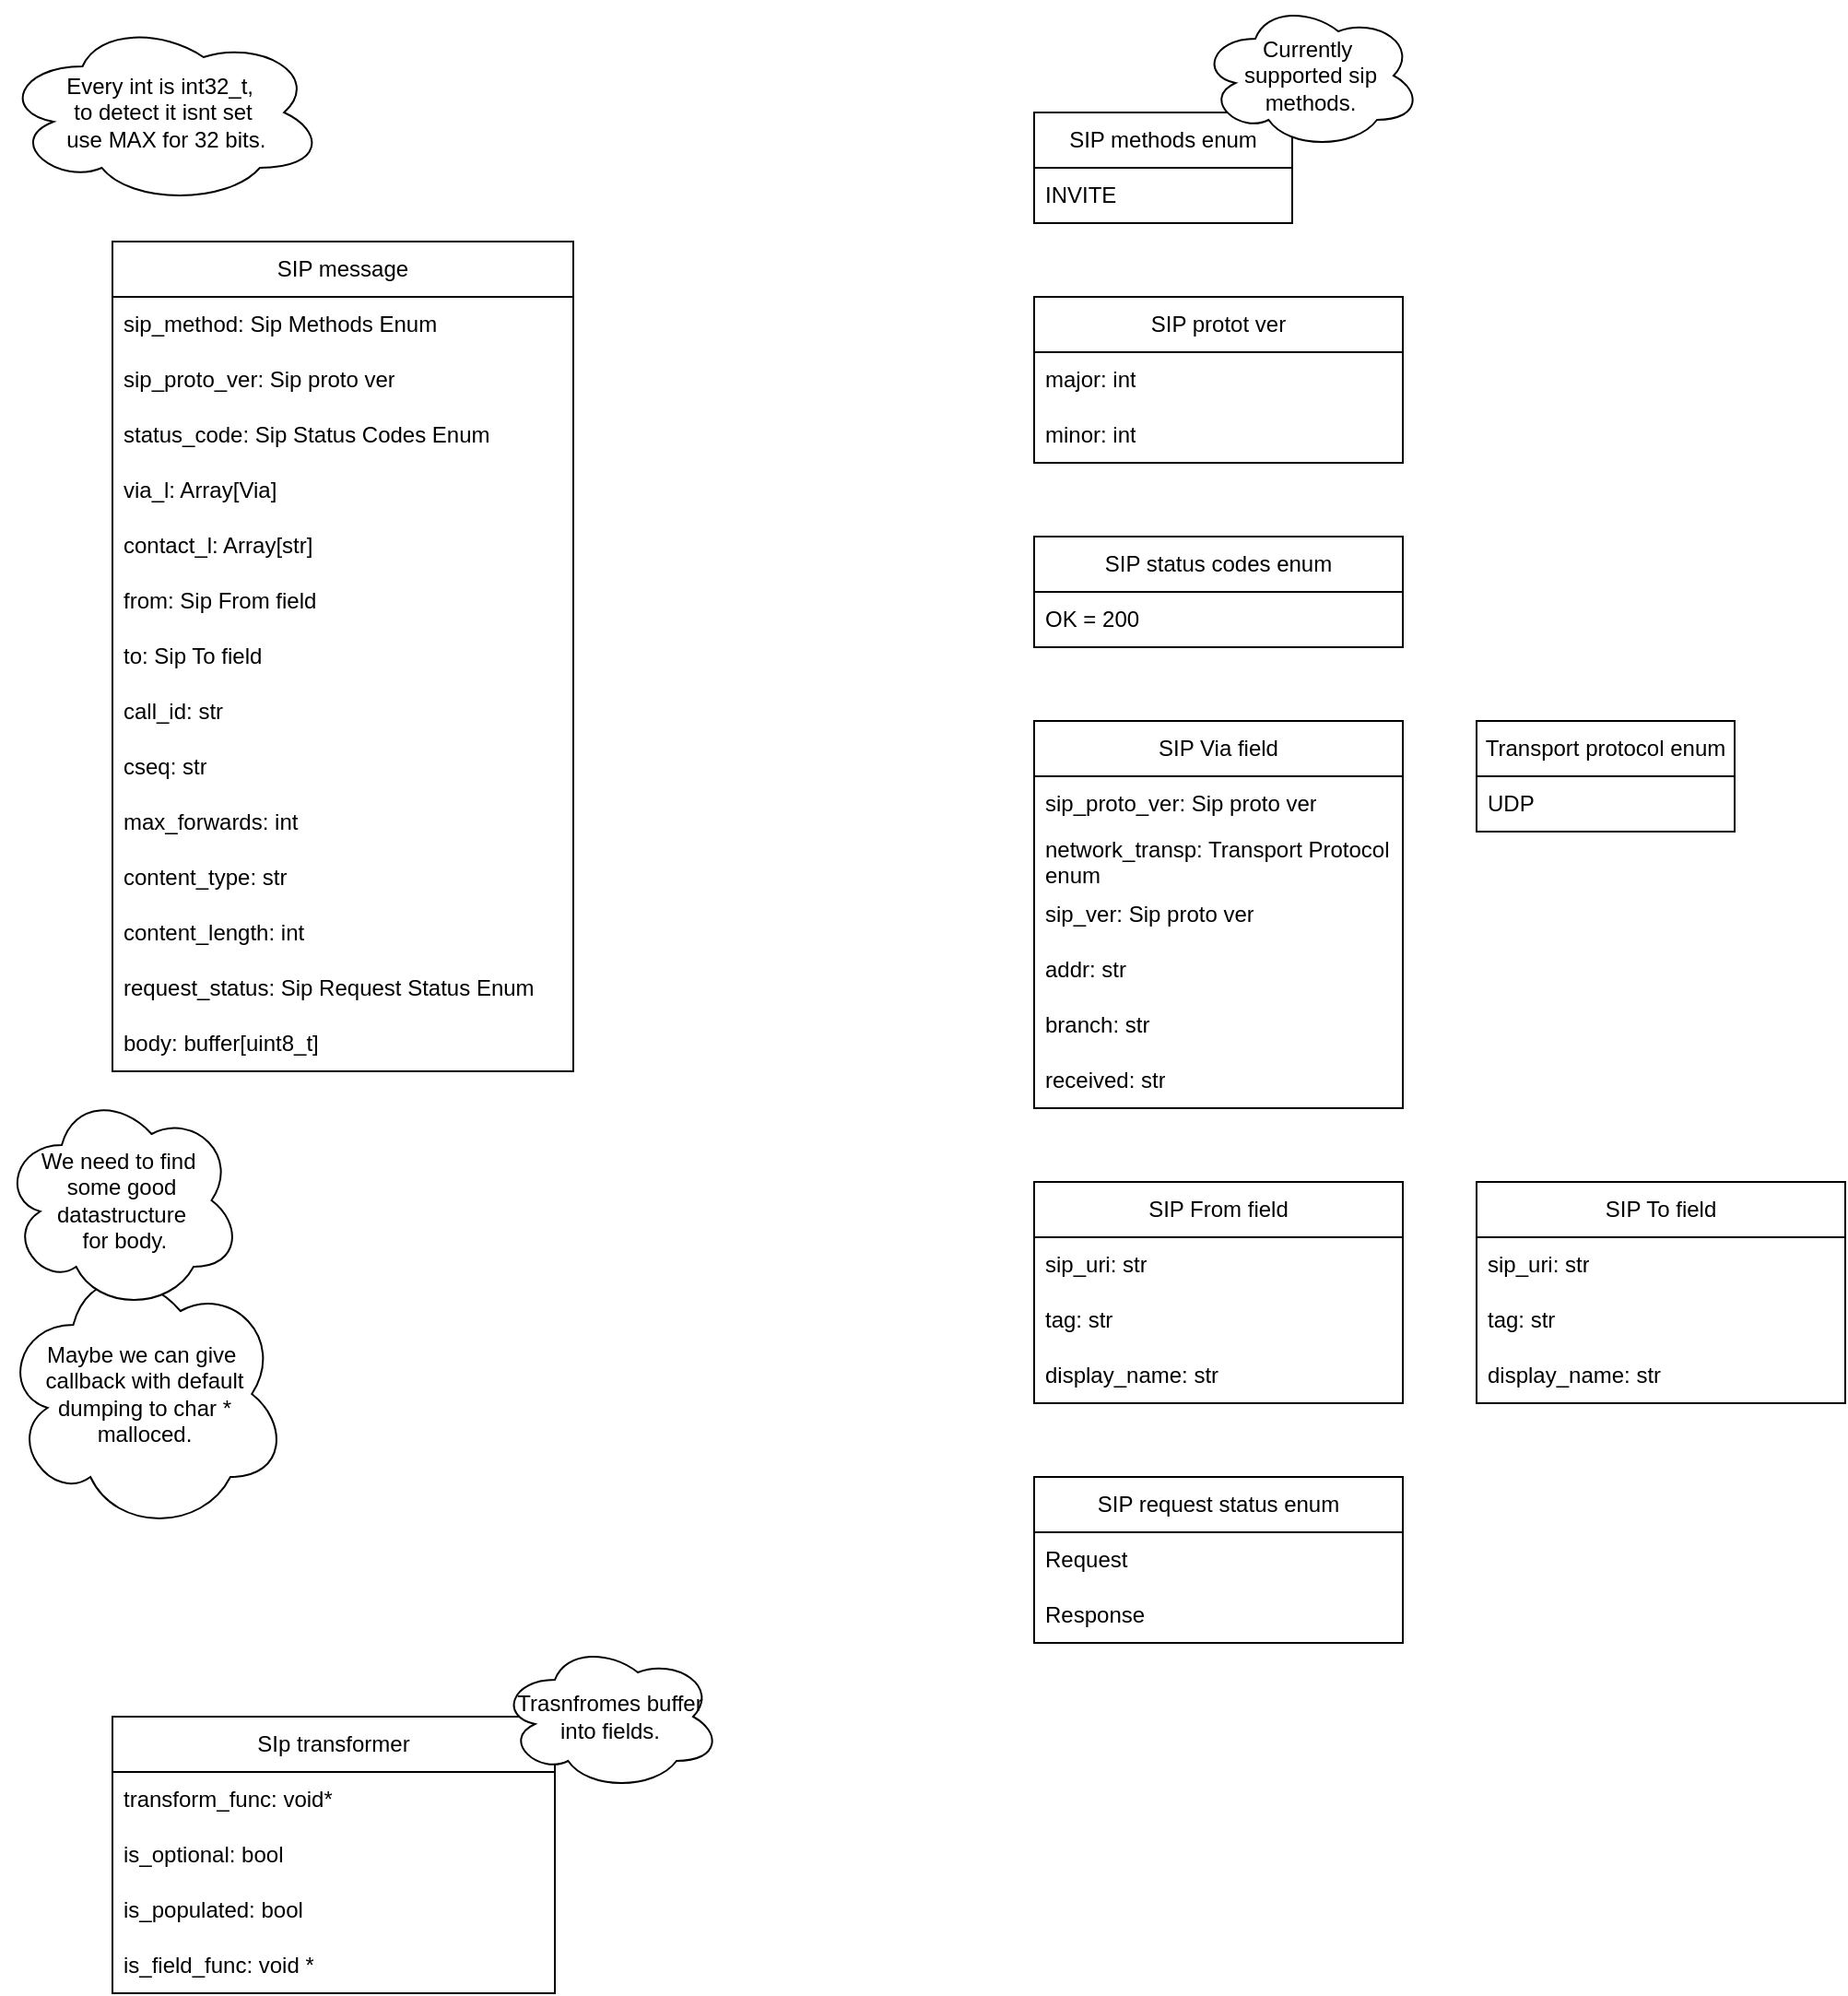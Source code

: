 <mxfile version="26.2.14" pages="2">
  <diagram name="Data structures" id="b5b7bab2-c9e2-2cf4-8b2a-24fd1a2a6d21">
    <mxGraphModel dx="1468" dy="1918" grid="1" gridSize="10" guides="1" tooltips="1" connect="1" arrows="1" fold="1" page="1" pageScale="1" pageWidth="827" pageHeight="1169" background="none" math="0" shadow="0">
      <root>
        <mxCell id="0" />
        <mxCell id="1" parent="0" />
        <mxCell id="CNXRUdERD-0pNboPw1TT-1" value="Maybe we can give&amp;nbsp;&lt;div&gt;callback with default dumping to char *&lt;br&gt;malloced.&lt;/div&gt;" style="ellipse;shape=cloud;whiteSpace=wrap;html=1;" vertex="1" parent="1">
          <mxGeometry y="680" width="155" height="150" as="geometry" />
        </mxCell>
        <mxCell id="RnK6pyZegN8fg92QhDYh-7" value="SIP message" style="swimlane;fontStyle=0;childLayout=stackLayout;horizontal=1;startSize=30;horizontalStack=0;resizeParent=1;resizeParentMax=0;resizeLast=0;collapsible=1;marginBottom=0;whiteSpace=wrap;html=1;" vertex="1" parent="1">
          <mxGeometry x="60" y="130" width="250" height="450" as="geometry" />
        </mxCell>
        <mxCell id="RnK6pyZegN8fg92QhDYh-10" value="sip_method: Sip Methods Enum" style="text;strokeColor=none;fillColor=none;align=left;verticalAlign=middle;spacingLeft=4;spacingRight=4;overflow=hidden;points=[[0,0.5],[1,0.5]];portConstraint=eastwest;rotatable=0;whiteSpace=wrap;html=1;" vertex="1" parent="RnK6pyZegN8fg92QhDYh-7">
          <mxGeometry y="30" width="250" height="30" as="geometry" />
        </mxCell>
        <mxCell id="RnK6pyZegN8fg92QhDYh-11" value="sip_proto_ver: Sip proto ver" style="text;strokeColor=none;fillColor=none;align=left;verticalAlign=middle;spacingLeft=4;spacingRight=4;overflow=hidden;points=[[0,0.5],[1,0.5]];portConstraint=eastwest;rotatable=0;whiteSpace=wrap;html=1;" vertex="1" parent="RnK6pyZegN8fg92QhDYh-7">
          <mxGeometry y="60" width="250" height="30" as="geometry" />
        </mxCell>
        <mxCell id="RnK6pyZegN8fg92QhDYh-16" value="status_code: Sip Status Codes Enum" style="text;strokeColor=none;fillColor=none;align=left;verticalAlign=middle;spacingLeft=4;spacingRight=4;overflow=hidden;points=[[0,0.5],[1,0.5]];portConstraint=eastwest;rotatable=0;whiteSpace=wrap;html=1;" vertex="1" parent="RnK6pyZegN8fg92QhDYh-7">
          <mxGeometry y="90" width="250" height="30" as="geometry" />
        </mxCell>
        <mxCell id="RnK6pyZegN8fg92QhDYh-21" value="via_l: Array[Via]" style="text;strokeColor=none;fillColor=none;align=left;verticalAlign=middle;spacingLeft=4;spacingRight=4;overflow=hidden;points=[[0,0.5],[1,0.5]];portConstraint=eastwest;rotatable=0;whiteSpace=wrap;html=1;" vertex="1" parent="RnK6pyZegN8fg92QhDYh-7">
          <mxGeometry y="120" width="250" height="30" as="geometry" />
        </mxCell>
        <mxCell id="RnK6pyZegN8fg92QhDYh-20" value="contact_l: Array[str]" style="text;strokeColor=none;fillColor=none;align=left;verticalAlign=middle;spacingLeft=4;spacingRight=4;overflow=hidden;points=[[0,0.5],[1,0.5]];portConstraint=eastwest;rotatable=0;whiteSpace=wrap;html=1;" vertex="1" parent="RnK6pyZegN8fg92QhDYh-7">
          <mxGeometry y="150" width="250" height="30" as="geometry" />
        </mxCell>
        <mxCell id="RnK6pyZegN8fg92QhDYh-35" value="from: Sip From field" style="text;strokeColor=none;fillColor=none;align=left;verticalAlign=middle;spacingLeft=4;spacingRight=4;overflow=hidden;points=[[0,0.5],[1,0.5]];portConstraint=eastwest;rotatable=0;whiteSpace=wrap;html=1;" vertex="1" parent="RnK6pyZegN8fg92QhDYh-7">
          <mxGeometry y="180" width="250" height="30" as="geometry" />
        </mxCell>
        <mxCell id="RnK6pyZegN8fg92QhDYh-36" value="to: Sip To field" style="text;strokeColor=none;fillColor=none;align=left;verticalAlign=middle;spacingLeft=4;spacingRight=4;overflow=hidden;points=[[0,0.5],[1,0.5]];portConstraint=eastwest;rotatable=0;whiteSpace=wrap;html=1;" vertex="1" parent="RnK6pyZegN8fg92QhDYh-7">
          <mxGeometry y="210" width="250" height="30" as="geometry" />
        </mxCell>
        <mxCell id="RnK6pyZegN8fg92QhDYh-45" value="call_id: str" style="text;strokeColor=none;fillColor=none;align=left;verticalAlign=middle;spacingLeft=4;spacingRight=4;overflow=hidden;points=[[0,0.5],[1,0.5]];portConstraint=eastwest;rotatable=0;whiteSpace=wrap;html=1;" vertex="1" parent="RnK6pyZegN8fg92QhDYh-7">
          <mxGeometry y="240" width="250" height="30" as="geometry" />
        </mxCell>
        <mxCell id="RnK6pyZegN8fg92QhDYh-46" value="cseq: str" style="text;strokeColor=none;fillColor=none;align=left;verticalAlign=middle;spacingLeft=4;spacingRight=4;overflow=hidden;points=[[0,0.5],[1,0.5]];portConstraint=eastwest;rotatable=0;whiteSpace=wrap;html=1;" vertex="1" parent="RnK6pyZegN8fg92QhDYh-7">
          <mxGeometry y="270" width="250" height="30" as="geometry" />
        </mxCell>
        <mxCell id="RnK6pyZegN8fg92QhDYh-47" value="max_forwards: int" style="text;strokeColor=none;fillColor=none;align=left;verticalAlign=middle;spacingLeft=4;spacingRight=4;overflow=hidden;points=[[0,0.5],[1,0.5]];portConstraint=eastwest;rotatable=0;whiteSpace=wrap;html=1;" vertex="1" parent="RnK6pyZegN8fg92QhDYh-7">
          <mxGeometry y="300" width="250" height="30" as="geometry" />
        </mxCell>
        <mxCell id="RnK6pyZegN8fg92QhDYh-49" value="content_type: str" style="text;strokeColor=none;fillColor=none;align=left;verticalAlign=middle;spacingLeft=4;spacingRight=4;overflow=hidden;points=[[0,0.5],[1,0.5]];portConstraint=eastwest;rotatable=0;whiteSpace=wrap;html=1;" vertex="1" parent="RnK6pyZegN8fg92QhDYh-7">
          <mxGeometry y="330" width="250" height="30" as="geometry" />
        </mxCell>
        <mxCell id="RnK6pyZegN8fg92QhDYh-50" value="content_length: int" style="text;strokeColor=none;fillColor=none;align=left;verticalAlign=middle;spacingLeft=4;spacingRight=4;overflow=hidden;points=[[0,0.5],[1,0.5]];portConstraint=eastwest;rotatable=0;whiteSpace=wrap;html=1;" vertex="1" parent="RnK6pyZegN8fg92QhDYh-7">
          <mxGeometry y="360" width="250" height="30" as="geometry" />
        </mxCell>
        <mxCell id="RnK6pyZegN8fg92QhDYh-51" value="request_status: Sip Request Status Enum" style="text;strokeColor=none;fillColor=none;align=left;verticalAlign=middle;spacingLeft=4;spacingRight=4;overflow=hidden;points=[[0,0.5],[1,0.5]];portConstraint=eastwest;rotatable=0;whiteSpace=wrap;html=1;" vertex="1" parent="RnK6pyZegN8fg92QhDYh-7">
          <mxGeometry y="390" width="250" height="30" as="geometry" />
        </mxCell>
        <mxCell id="aZFxkvKDOjI-AptBJ5R4-1" value="body: buffer[uint8_t]" style="text;strokeColor=none;fillColor=none;align=left;verticalAlign=middle;spacingLeft=4;spacingRight=4;overflow=hidden;points=[[0,0.5],[1,0.5]];portConstraint=eastwest;rotatable=0;whiteSpace=wrap;html=1;" vertex="1" parent="RnK6pyZegN8fg92QhDYh-7">
          <mxGeometry y="420" width="250" height="30" as="geometry" />
        </mxCell>
        <mxCell id="RnK6pyZegN8fg92QhDYh-17" value="SIP protot ver" style="swimlane;fontStyle=0;childLayout=stackLayout;horizontal=1;startSize=30;horizontalStack=0;resizeParent=1;resizeParentMax=0;resizeLast=0;collapsible=1;marginBottom=0;whiteSpace=wrap;html=1;" vertex="1" parent="1">
          <mxGeometry x="560" y="160" width="200" height="90" as="geometry" />
        </mxCell>
        <mxCell id="RnK6pyZegN8fg92QhDYh-18" value="major: int" style="text;strokeColor=none;fillColor=none;align=left;verticalAlign=middle;spacingLeft=4;spacingRight=4;overflow=hidden;points=[[0,0.5],[1,0.5]];portConstraint=eastwest;rotatable=0;whiteSpace=wrap;html=1;" vertex="1" parent="RnK6pyZegN8fg92QhDYh-17">
          <mxGeometry y="30" width="200" height="30" as="geometry" />
        </mxCell>
        <mxCell id="RnK6pyZegN8fg92QhDYh-19" value="minor: int" style="text;strokeColor=none;fillColor=none;align=left;verticalAlign=middle;spacingLeft=4;spacingRight=4;overflow=hidden;points=[[0,0.5],[1,0.5]];portConstraint=eastwest;rotatable=0;whiteSpace=wrap;html=1;" vertex="1" parent="RnK6pyZegN8fg92QhDYh-17">
          <mxGeometry y="60" width="200" height="30" as="geometry" />
        </mxCell>
        <mxCell id="RnK6pyZegN8fg92QhDYh-22" value="SIP status codes enum" style="swimlane;fontStyle=0;childLayout=stackLayout;horizontal=1;startSize=30;horizontalStack=0;resizeParent=1;resizeParentMax=0;resizeLast=0;collapsible=1;marginBottom=0;whiteSpace=wrap;html=1;" vertex="1" parent="1">
          <mxGeometry x="560" y="290" width="200" height="60" as="geometry" />
        </mxCell>
        <mxCell id="RnK6pyZegN8fg92QhDYh-23" value="OK = 200" style="text;strokeColor=none;fillColor=none;align=left;verticalAlign=middle;spacingLeft=4;spacingRight=4;overflow=hidden;points=[[0,0.5],[1,0.5]];portConstraint=eastwest;rotatable=0;whiteSpace=wrap;html=1;" vertex="1" parent="RnK6pyZegN8fg92QhDYh-22">
          <mxGeometry y="30" width="200" height="30" as="geometry" />
        </mxCell>
        <mxCell id="RnK6pyZegN8fg92QhDYh-24" value="SIP Via field" style="swimlane;fontStyle=0;childLayout=stackLayout;horizontal=1;startSize=30;horizontalStack=0;resizeParent=1;resizeParentMax=0;resizeLast=0;collapsible=1;marginBottom=0;whiteSpace=wrap;html=1;" vertex="1" parent="1">
          <mxGeometry x="560" y="390" width="200" height="210" as="geometry" />
        </mxCell>
        <mxCell id="RnK6pyZegN8fg92QhDYh-25" value="sip_proto_ver: Sip proto ver&lt;span style=&quot;color: rgba(0, 0, 0, 0); font-family: monospace; font-size: 0px; text-wrap-mode: nowrap;&quot;&gt;%3CmxGraphModel%3E%3Croot%3E%3CmxCell%20id%3D%220%22%2F%3E%3CmxCell%20id%3D%221%22%20parent%3D%220%22%2F%3E%3CmxCell%20id%3D%222%22%20value%3D%22SIP%20status%20codes%20enum%22%20style%3D%22swimlane%3BfontStyle%3D0%3BchildLayout%3DstackLayout%3Bhorizontal%3D1%3BstartSize%3D30%3BhorizontalStack%3D0%3BresizeParent%3D1%3BresizeParentMax%3D0%3BresizeLast%3D0%3Bcollapsible%3D1%3BmarginBottom%3D0%3BwhiteSpace%3Dwrap%3Bhtml%3D1%3B%22%20vertex%3D%221%22%20parent%3D%221%22%3E%3CmxGeometry%20x%3D%22520%22%20y%3D%22350%22%20width%3D%22140%22%20height%3D%2260%22%20as%3D%22geometry%22%2F%3E%3C%2FmxCell%3E%3CmxCell%20id%3D%223%22%20value%3D%22OK%20%3D%20200%22%20style%3D%22text%3BstrokeColor%3Dnone%3BfillColor%3Dnone%3Balign%3Dleft%3BverticalAlign%3Dmiddle%3BspacingLeft%3D4%3BspacingRight%3D4%3Boverflow%3Dhidden%3Bpoints%3D%5B%5B0%2C0.5%5D%2C%5B1%2C0.5%5D%5D%3BportConstraint%3Deastwest%3Brotatable%3D0%3BwhiteSpace%3Dwrap%3Bhtml%3D1%3B%22%20vertex%3D%221%22%20parent%3D%222%22%3E%3CmxGeometry%20y%3D%2230%22%20width%3D%22140%22%20height%3D%2230%22%20as%3D%22geometry%22%2F%3E%3C%2FmxCell%3E%3C%2Froot%3E%3C%2FmxGraphModel%3E&lt;/span&gt;" style="text;strokeColor=none;fillColor=none;align=left;verticalAlign=middle;spacingLeft=4;spacingRight=4;overflow=hidden;points=[[0,0.5],[1,0.5]];portConstraint=eastwest;rotatable=0;whiteSpace=wrap;html=1;" vertex="1" parent="RnK6pyZegN8fg92QhDYh-24">
          <mxGeometry y="30" width="200" height="30" as="geometry" />
        </mxCell>
        <mxCell id="RnK6pyZegN8fg92QhDYh-26" value="network_transp: Transport Protocol enum" style="text;strokeColor=none;fillColor=none;align=left;verticalAlign=middle;spacingLeft=4;spacingRight=4;overflow=hidden;points=[[0,0.5],[1,0.5]];portConstraint=eastwest;rotatable=0;whiteSpace=wrap;html=1;" vertex="1" parent="RnK6pyZegN8fg92QhDYh-24">
          <mxGeometry y="60" width="200" height="30" as="geometry" />
        </mxCell>
        <mxCell id="RnK6pyZegN8fg92QhDYh-27" value="sip_ver: Sip proto ver&lt;span style=&quot;color: rgba(0, 0, 0, 0); font-family: monospace; font-size: 0px; text-wrap-mode: nowrap;&quot;&gt;%3CmxGraphModel%3E%3Croot%3E%3CmxCell%20id%3D%220%22%2F%3E%3CmxCell%20id%3D%221%22%20parent%3D%220%22%2F%3E%3CmxCell%20id%3D%222%22%20value%3D%22SIP%20status%20codes%20enum%22%20style%3D%22swimlane%3BfontStyle%3D0%3BchildLayout%3DstackLayout%3Bhorizontal%3D1%3BstartSize%3D30%3BhorizontalStack%3D0%3BresizeParent%3D1%3BresizeParentMax%3D0%3BresizeLast%3D0%3Bcollapsible%3D1%3BmarginBottom%3D0%3BwhiteSpace%3Dwrap%3Bhtml%3D1%3B%22%20vertex%3D%221%22%20parent%3D%221%22%3E%3CmxGeometry%20x%3D%22520%22%20y%3D%22350%22%20width%3D%22140%22%20height%3D%2260%22%20as%3D%22geometry%22%2F%3E%3C%2FmxCell%3E%3CmxCell%20id%3D%223%22%20value%3D%22OK%20%3D%20200%22%20style%3D%22text%3BstrokeColor%3Dnone%3BfillColor%3Dnone%3Balign%3Dleft%3BverticalAlign%3Dmiddle%3BspacingLeft%3D4%3BspacingRight%3D4%3Boverflow%3Dhidden%3Bpoints%3D%5B%5B0%2C0.5%5D%2C%5B1%2C0.5%5D%5D%3BportConstraint%3Deastwest%3Brotatable%3D0%3BwhiteSpace%3Dwrap%3Bhtml%3D1%3B%22%20vertex%3D%221%22%20parent%3D%222%22%3E%3CmxGeometry%20y%3D%2230%22%20width%3D%22140%22%20height%3D%2230%22%20as%3D%22geometry%22%2F%3E%3C%2FmxCell%3E%3C%2Froot%3E%3C%2FmxGraphModel%3E&lt;/span&gt;" style="text;strokeColor=none;fillColor=none;align=left;verticalAlign=middle;spacingLeft=4;spacingRight=4;overflow=hidden;points=[[0,0.5],[1,0.5]];portConstraint=eastwest;rotatable=0;whiteSpace=wrap;html=1;" vertex="1" parent="RnK6pyZegN8fg92QhDYh-24">
          <mxGeometry y="90" width="200" height="30" as="geometry" />
        </mxCell>
        <mxCell id="RnK6pyZegN8fg92QhDYh-30" value="addr: str&lt;span style=&quot;color: rgba(0, 0, 0, 0); font-family: monospace; font-size: 0px; text-wrap-mode: nowrap;&quot;&gt;%3CmxGraphModel%3E%3Croot%3E%3CmxCell%20id%3D%220%22%2F%3E%3CmxCell%20id%3D%221%22%20parent%3D%220%22%2F%3E%3CmxCell%20id%3D%222%22%20value%3D%22SIP%20status%20codes%20enum%22%20style%3D%22swimlane%3BfontStyle%3D0%3BchildLayout%3DstackLayout%3Bhorizontal%3D1%3BstartSize%3D30%3BhorizontalStack%3D0%3BresizeParent%3D1%3BresizeParentMax%3D0%3BresizeLast%3D0%3Bcollapsible%3D1%3BmarginBottom%3D0%3BwhiteSpace%3Dwrap%3Bhtml%3D1%3B%22%20vertex%3D%221%22%20parent%3D%221%22%3E%3CmxGeometry%20x%3D%22520%22%20y%3D%22350%22%20width%3D%22140%22%20height%3D%2260%22%20as%3D%22geometry%22%2F%3E%3C%2FmxCell%3E%3CmxCell%20id%3D%223%22%20value%3D%22OK%20%3D%20200%22%20style%3D%22text%3BstrokeColor%3Dnone%3BfillColor%3Dnone%3Balign%3Dleft%3BverticalAlign%3Dmiddle%3BspacingLeft%3D4%3BspacingRight%3D4%3Boverflow%3Dhidden%3Bpoints%3D%5B%5B0%2C0.5%5D%2C%5B1%2C0.5%5D%5D%3BportConstraint%3Deastwest%3Brotatable%3D0%3BwhiteSpace%3Dwrap%3Bhtml%3D1%3B%22%20vertex%3D%221%22%20parent%3D%222%22%3E%3CmxGeometry%20y%3D%2230%22%20width%3D%22140%22%20height%3D%2230%22%20as%3D%22geometry%22%2F%3E%3C%2FmxCell%3E%3C%2Froot%3E%3C%2FmxGraphModel%3E&lt;/span&gt;" style="text;strokeColor=none;fillColor=none;align=left;verticalAlign=middle;spacingLeft=4;spacingRight=4;overflow=hidden;points=[[0,0.5],[1,0.5]];portConstraint=eastwest;rotatable=0;whiteSpace=wrap;html=1;" vertex="1" parent="RnK6pyZegN8fg92QhDYh-24">
          <mxGeometry y="120" width="200" height="30" as="geometry" />
        </mxCell>
        <mxCell id="RnK6pyZegN8fg92QhDYh-31" value="branch: str&lt;span style=&quot;color: rgba(0, 0, 0, 0); font-family: monospace; font-size: 0px; text-wrap-mode: nowrap;&quot;&gt;%3CmxGraphModel%3E%3Croot%3E%3CmxCell%20id%3D%220%22%2F%3E%3CmxCell%20id%3D%221%22%20parent%3D%220%22%2F%3E%3CmxCell%20id%3D%222%22%20value%3D%22SIP%20status%20codes%20enum%22%20style%3D%22swimlane%3BfontStyle%3D0%3BchildLayout%3DstackLayout%3Bhorizontal%3D1%3BstartSize%3D30%3BhorizontalStack%3D0%3BresizeParent%3D1%3BresizeParentMax%3D0%3BresizeLast%3D0%3Bcollapsible%3D1%3BmarginBottom%3D0%3BwhiteSpace%3Dwrap%3Bhtml%3D1%3B%22%20vertex%3D%221%22%20parent%3D%221%22%3E%3CmxGeometry%20x%3D%22520%22%20y%3D%22350%22%20width%3D%22140%22%20height%3D%2260%22%20as%3D%22geometry%22%2F%3E%3C%2FmxCell%3E%3CmxCell%20id%3D%223%22%20value%3D%22OK%20%3D%20200%22%20style%3D%22text%3BstrokeColor%3Dnone%3BfillColor%3Dnone%3Balign%3Dleft%3BverticalAlign%3Dmiddle%3BspacingLeft%3D4%3BspacingRight%3D4%3Boverflow%3Dhidden%3Bpoints%3D%5B%5B0%2C0.5%5D%2C%5B1%2C0.5%5D%5D%3BportConstraint%3Deastwest%3Brotatable%3D0%3BwhiteSpace%3Dwrap%3Bhtml%3D1%3B%22%20vertex%3D%221%22%20parent%3D%222%22%3E%3CmxGeometry%20y%3D%2230%22%20width%3D%22140%22%20height%3D%2230%22%20as%3D%22geometry%22%2F%3E%3C%2FmxCell%3E%3C%2Froot%3E%3C%2FmxGraphModel%3E&lt;/span&gt;" style="text;strokeColor=none;fillColor=none;align=left;verticalAlign=middle;spacingLeft=4;spacingRight=4;overflow=hidden;points=[[0,0.5],[1,0.5]];portConstraint=eastwest;rotatable=0;whiteSpace=wrap;html=1;" vertex="1" parent="RnK6pyZegN8fg92QhDYh-24">
          <mxGeometry y="150" width="200" height="30" as="geometry" />
        </mxCell>
        <mxCell id="RnK6pyZegN8fg92QhDYh-33" value="received: str&lt;span style=&quot;color: rgba(0, 0, 0, 0); font-family: monospace; font-size: 0px; text-wrap-mode: nowrap;&quot;&gt;%3CmxGraphModel%3E%3Croot%3E%3CmxCell%20id%3D%220%22%2F%3E%3CmxCell%20id%3D%221%22%20parent%3D%220%22%2F%3E%3CmxCell%20id%3D%222%22%20value%3D%22SIP%20status%20codes%20enum%22%20style%3D%22swimlane%3BfontStyle%3D0%3BchildLayout%3DstackLayout%3Bhorizontal%3D1%3BstartSize%3D30%3BhorizontalStack%3D0%3BresizeParent%3D1%3BresizeParentMax%3D0%3BresizeLast%3D0%3Bcollapsible%3D1%3BmarginBottom%3D0%3BwhiteSpace%3Dwrap%3Bhtml%3D1%3B%22%20vertex%3D%221%22%20parent%3D%221%22%3E%3CmxGeometry%20x%3D%22520%22%20y%3D%22350%22%20width%3D%22140%22%20height%3D%2260%22%20as%3D%22geometry%22%2F%3E%3C%2FmxCell%3E%3CmxCell%20id%3D%223%22%20value%3D%22OK%20%3D%20200%22%20style%3D%22text%3BstrokeColor%3Dnone%3BfillColor%3Dnone%3Balign%3Dleft%3BverticalAlign%3Dmiddle%3BspacingLeft%3D4%3BspacingRight%3D4%3Boverflow%3Dhidden%3Bpoints%3D%5B%5B0%2C0.5%5D%2C%5B1%2C0.5%5D%5D%3BportConstraint%3Deastwest%3Brotatable%3D0%3BwhiteSpace%3Dwrap%3Bhtml%3D1%3B%22%20vertex%3D%221%22%20parent%3D%222%22%3E%3CmxGeometry%20y%3D%2230%22%20width%3D%22140%22%20height%3D%2230%22%20as%3D%22geometry%22%2F%3E%3C%2FmxCell%3E%3C%2Froot%3E%3C%2FmxGraphModel%3E&lt;/span&gt;" style="text;strokeColor=none;fillColor=none;align=left;verticalAlign=middle;spacingLeft=4;spacingRight=4;overflow=hidden;points=[[0,0.5],[1,0.5]];portConstraint=eastwest;rotatable=0;whiteSpace=wrap;html=1;" vertex="1" parent="RnK6pyZegN8fg92QhDYh-24">
          <mxGeometry y="180" width="200" height="30" as="geometry" />
        </mxCell>
        <mxCell id="RnK6pyZegN8fg92QhDYh-28" value="Transport protocol enum" style="swimlane;fontStyle=0;childLayout=stackLayout;horizontal=1;startSize=30;horizontalStack=0;resizeParent=1;resizeParentMax=0;resizeLast=0;collapsible=1;marginBottom=0;whiteSpace=wrap;html=1;" vertex="1" parent="1">
          <mxGeometry x="800" y="390" width="140" height="60" as="geometry" />
        </mxCell>
        <mxCell id="RnK6pyZegN8fg92QhDYh-29" value="UDP" style="text;strokeColor=none;fillColor=none;align=left;verticalAlign=middle;spacingLeft=4;spacingRight=4;overflow=hidden;points=[[0,0.5],[1,0.5]];portConstraint=eastwest;rotatable=0;whiteSpace=wrap;html=1;" vertex="1" parent="RnK6pyZegN8fg92QhDYh-28">
          <mxGeometry y="30" width="140" height="30" as="geometry" />
        </mxCell>
        <mxCell id="RnK6pyZegN8fg92QhDYh-32" value="" style="group" vertex="1" connectable="0" parent="1">
          <mxGeometry x="560" width="210" height="120" as="geometry" />
        </mxCell>
        <mxCell id="RnK6pyZegN8fg92QhDYh-12" value="SIP methods enum" style="swimlane;fontStyle=0;childLayout=stackLayout;horizontal=1;startSize=30;horizontalStack=0;resizeParent=1;resizeParentMax=0;resizeLast=0;collapsible=1;marginBottom=0;whiteSpace=wrap;html=1;" vertex="1" parent="RnK6pyZegN8fg92QhDYh-32">
          <mxGeometry y="60" width="140" height="60" as="geometry" />
        </mxCell>
        <mxCell id="RnK6pyZegN8fg92QhDYh-13" value="INVITE" style="text;strokeColor=none;fillColor=none;align=left;verticalAlign=middle;spacingLeft=4;spacingRight=4;overflow=hidden;points=[[0,0.5],[1,0.5]];portConstraint=eastwest;rotatable=0;whiteSpace=wrap;html=1;" vertex="1" parent="RnK6pyZegN8fg92QhDYh-12">
          <mxGeometry y="30" width="140" height="30" as="geometry" />
        </mxCell>
        <mxCell id="RnK6pyZegN8fg92QhDYh-15" value="Currently&amp;nbsp;&lt;div&gt;supported sip methods.&lt;/div&gt;" style="ellipse;shape=cloud;whiteSpace=wrap;html=1;" vertex="1" parent="RnK6pyZegN8fg92QhDYh-32">
          <mxGeometry x="90" width="120" height="80" as="geometry" />
        </mxCell>
        <mxCell id="RnK6pyZegN8fg92QhDYh-37" value="SIP From field" style="swimlane;fontStyle=0;childLayout=stackLayout;horizontal=1;startSize=30;horizontalStack=0;resizeParent=1;resizeParentMax=0;resizeLast=0;collapsible=1;marginBottom=0;whiteSpace=wrap;html=1;" vertex="1" parent="1">
          <mxGeometry x="560" y="640" width="200" height="120" as="geometry" />
        </mxCell>
        <mxCell id="RnK6pyZegN8fg92QhDYh-38" value="sip_uri: str" style="text;strokeColor=none;fillColor=none;align=left;verticalAlign=middle;spacingLeft=4;spacingRight=4;overflow=hidden;points=[[0,0.5],[1,0.5]];portConstraint=eastwest;rotatable=0;whiteSpace=wrap;html=1;" vertex="1" parent="RnK6pyZegN8fg92QhDYh-37">
          <mxGeometry y="30" width="200" height="30" as="geometry" />
        </mxCell>
        <mxCell id="RnK6pyZegN8fg92QhDYh-39" value="tag: str" style="text;strokeColor=none;fillColor=none;align=left;verticalAlign=middle;spacingLeft=4;spacingRight=4;overflow=hidden;points=[[0,0.5],[1,0.5]];portConstraint=eastwest;rotatable=0;whiteSpace=wrap;html=1;" vertex="1" parent="RnK6pyZegN8fg92QhDYh-37">
          <mxGeometry y="60" width="200" height="30" as="geometry" />
        </mxCell>
        <mxCell id="RnK6pyZegN8fg92QhDYh-40" value="display_name: str" style="text;strokeColor=none;fillColor=none;align=left;verticalAlign=middle;spacingLeft=4;spacingRight=4;overflow=hidden;points=[[0,0.5],[1,0.5]];portConstraint=eastwest;rotatable=0;whiteSpace=wrap;html=1;" vertex="1" parent="RnK6pyZegN8fg92QhDYh-37">
          <mxGeometry y="90" width="200" height="30" as="geometry" />
        </mxCell>
        <mxCell id="RnK6pyZegN8fg92QhDYh-41" value="SIP To field" style="swimlane;fontStyle=0;childLayout=stackLayout;horizontal=1;startSize=30;horizontalStack=0;resizeParent=1;resizeParentMax=0;resizeLast=0;collapsible=1;marginBottom=0;whiteSpace=wrap;html=1;" vertex="1" parent="1">
          <mxGeometry x="800" y="640" width="200" height="120" as="geometry" />
        </mxCell>
        <mxCell id="RnK6pyZegN8fg92QhDYh-42" value="sip_uri: str" style="text;strokeColor=none;fillColor=none;align=left;verticalAlign=middle;spacingLeft=4;spacingRight=4;overflow=hidden;points=[[0,0.5],[1,0.5]];portConstraint=eastwest;rotatable=0;whiteSpace=wrap;html=1;" vertex="1" parent="RnK6pyZegN8fg92QhDYh-41">
          <mxGeometry y="30" width="200" height="30" as="geometry" />
        </mxCell>
        <mxCell id="RnK6pyZegN8fg92QhDYh-43" value="tag: str" style="text;strokeColor=none;fillColor=none;align=left;verticalAlign=middle;spacingLeft=4;spacingRight=4;overflow=hidden;points=[[0,0.5],[1,0.5]];portConstraint=eastwest;rotatable=0;whiteSpace=wrap;html=1;" vertex="1" parent="RnK6pyZegN8fg92QhDYh-41">
          <mxGeometry y="60" width="200" height="30" as="geometry" />
        </mxCell>
        <mxCell id="RnK6pyZegN8fg92QhDYh-44" value="display_name: str" style="text;strokeColor=none;fillColor=none;align=left;verticalAlign=middle;spacingLeft=4;spacingRight=4;overflow=hidden;points=[[0,0.5],[1,0.5]];portConstraint=eastwest;rotatable=0;whiteSpace=wrap;html=1;" vertex="1" parent="RnK6pyZegN8fg92QhDYh-41">
          <mxGeometry y="90" width="200" height="30" as="geometry" />
        </mxCell>
        <mxCell id="RnK6pyZegN8fg92QhDYh-48" value="Every int is int32_t,&amp;nbsp;&lt;br&gt;to detect it isnt set&lt;div&gt;&amp;nbsp;use MAX for 32 bits.&lt;/div&gt;" style="ellipse;shape=cloud;whiteSpace=wrap;html=1;" vertex="1" parent="1">
          <mxGeometry y="10" width="175" height="100" as="geometry" />
        </mxCell>
        <mxCell id="RnK6pyZegN8fg92QhDYh-52" value="SIP request status enum" style="swimlane;fontStyle=0;childLayout=stackLayout;horizontal=1;startSize=30;horizontalStack=0;resizeParent=1;resizeParentMax=0;resizeLast=0;collapsible=1;marginBottom=0;whiteSpace=wrap;html=1;" vertex="1" parent="1">
          <mxGeometry x="560" y="800" width="200" height="90" as="geometry" />
        </mxCell>
        <mxCell id="RnK6pyZegN8fg92QhDYh-53" value="Request" style="text;strokeColor=none;fillColor=none;align=left;verticalAlign=middle;spacingLeft=4;spacingRight=4;overflow=hidden;points=[[0,0.5],[1,0.5]];portConstraint=eastwest;rotatable=0;whiteSpace=wrap;html=1;" vertex="1" parent="RnK6pyZegN8fg92QhDYh-52">
          <mxGeometry y="30" width="200" height="30" as="geometry" />
        </mxCell>
        <mxCell id="RnK6pyZegN8fg92QhDYh-54" value="Response" style="text;strokeColor=none;fillColor=none;align=left;verticalAlign=middle;spacingLeft=4;spacingRight=4;overflow=hidden;points=[[0,0.5],[1,0.5]];portConstraint=eastwest;rotatable=0;whiteSpace=wrap;html=1;" vertex="1" parent="RnK6pyZegN8fg92QhDYh-52">
          <mxGeometry y="60" width="200" height="30" as="geometry" />
        </mxCell>
        <mxCell id="aZFxkvKDOjI-AptBJ5R4-2" value="We need to find&amp;nbsp;&lt;div&gt;some good datastructure&lt;/div&gt;&lt;div&gt;&amp;nbsp;for body.&lt;/div&gt;" style="ellipse;shape=cloud;whiteSpace=wrap;html=1;" vertex="1" parent="1">
          <mxGeometry y="590" width="130" height="120" as="geometry" />
        </mxCell>
        <mxCell id="tpwjSVqTApKjFhPnVpFT-1" value="SIp transformer" style="swimlane;fontStyle=0;childLayout=stackLayout;horizontal=1;startSize=30;horizontalStack=0;resizeParent=1;resizeParentMax=0;resizeLast=0;collapsible=1;marginBottom=0;whiteSpace=wrap;html=1;" vertex="1" parent="1">
          <mxGeometry x="60" y="930" width="240" height="150" as="geometry" />
        </mxCell>
        <mxCell id="tpwjSVqTApKjFhPnVpFT-2" value="transform_func: void*" style="text;strokeColor=none;fillColor=none;align=left;verticalAlign=middle;spacingLeft=4;spacingRight=4;overflow=hidden;points=[[0,0.5],[1,0.5]];portConstraint=eastwest;rotatable=0;whiteSpace=wrap;html=1;" vertex="1" parent="tpwjSVqTApKjFhPnVpFT-1">
          <mxGeometry y="30" width="240" height="30" as="geometry" />
        </mxCell>
        <mxCell id="tpwjSVqTApKjFhPnVpFT-3" value="is_optional: bool" style="text;strokeColor=none;fillColor=none;align=left;verticalAlign=middle;spacingLeft=4;spacingRight=4;overflow=hidden;points=[[0,0.5],[1,0.5]];portConstraint=eastwest;rotatable=0;whiteSpace=wrap;html=1;" vertex="1" parent="tpwjSVqTApKjFhPnVpFT-1">
          <mxGeometry y="60" width="240" height="30" as="geometry" />
        </mxCell>
        <mxCell id="tpwjSVqTApKjFhPnVpFT-4" value="is_populated: bool" style="text;strokeColor=none;fillColor=none;align=left;verticalAlign=middle;spacingLeft=4;spacingRight=4;overflow=hidden;points=[[0,0.5],[1,0.5]];portConstraint=eastwest;rotatable=0;whiteSpace=wrap;html=1;" vertex="1" parent="tpwjSVqTApKjFhPnVpFT-1">
          <mxGeometry y="90" width="240" height="30" as="geometry" />
        </mxCell>
        <mxCell id="tpwjSVqTApKjFhPnVpFT-6" value="is_field_func: void *" style="text;strokeColor=none;fillColor=none;align=left;verticalAlign=middle;spacingLeft=4;spacingRight=4;overflow=hidden;points=[[0,0.5],[1,0.5]];portConstraint=eastwest;rotatable=0;whiteSpace=wrap;html=1;" vertex="1" parent="tpwjSVqTApKjFhPnVpFT-1">
          <mxGeometry y="120" width="240" height="30" as="geometry" />
        </mxCell>
        <mxCell id="tpwjSVqTApKjFhPnVpFT-5" value="Trasnfromes buffer into fields." style="ellipse;shape=cloud;whiteSpace=wrap;html=1;" vertex="1" parent="1">
          <mxGeometry x="270" y="890" width="120" height="80" as="geometry" />
        </mxCell>
      </root>
    </mxGraphModel>
  </diagram>
  <diagram id="EyKCJ9p8DS76YDcsihgK" name="Flow">
    <mxGraphModel dx="1040" dy="2458" grid="1" gridSize="10" guides="1" tooltips="1" connect="1" arrows="1" fold="1" page="1" pageScale="1" pageWidth="850" pageHeight="1100" math="0" shadow="0">
      <root>
        <mxCell id="0" />
        <mxCell id="1" parent="0" />
        <mxCell id="xE04CjFLNTHIilYyt4f3-40" value="" style="edgeStyle=orthogonalEdgeStyle;rounded=0;orthogonalLoop=1;jettySize=auto;html=1;" edge="1" parent="1" source="lz61_wJka61w9LwT3XpF-3" target="xE04CjFLNTHIilYyt4f3-38">
          <mxGeometry relative="1" as="geometry" />
        </mxCell>
        <mxCell id="lz61_wJka61w9LwT3XpF-3" value="User wants to&amp;nbsp;&lt;div&gt;parse a msg.&lt;/div&gt;" style="ellipse;whiteSpace=wrap;html=1;" vertex="1" parent="1">
          <mxGeometry x="90" y="-50" width="120" height="80" as="geometry" />
        </mxCell>
        <mxCell id="lz61_wJka61w9LwT3XpF-7" value="" style="edgeStyle=orthogonalEdgeStyle;rounded=0;orthogonalLoop=1;jettySize=auto;html=1;" edge="1" parent="1" source="lz61_wJka61w9LwT3XpF-4" target="lz61_wJka61w9LwT3XpF-6">
          <mxGeometry relative="1" as="geometry" />
        </mxCell>
        <mxCell id="lz61_wJka61w9LwT3XpF-4" value="User passes to library&lt;div&gt;uint8_t buffer representing raw SIP message.&lt;/div&gt;" style="rounded=1;whiteSpace=wrap;html=1;" vertex="1" parent="1">
          <mxGeometry x="85" y="190" width="130" height="80" as="geometry" />
        </mxCell>
        <mxCell id="lz61_wJka61w9LwT3XpF-9" value="" style="edgeStyle=orthogonalEdgeStyle;rounded=0;orthogonalLoop=1;jettySize=auto;html=1;" edge="1" parent="1" source="lz61_wJka61w9LwT3XpF-6" target="lz61_wJka61w9LwT3XpF-8">
          <mxGeometry relative="1" as="geometry" />
        </mxCell>
        <mxCell id="lz61_wJka61w9LwT3XpF-6" value="Library fetches N chars from buffer&lt;div&gt;&amp;nbsp;until CLRF or EOF.&lt;/div&gt;" style="rounded=1;whiteSpace=wrap;html=1;" vertex="1" parent="1">
          <mxGeometry x="90" y="320" width="120" height="60" as="geometry" />
        </mxCell>
        <mxCell id="lz61_wJka61w9LwT3XpF-11" value="" style="edgeStyle=orthogonalEdgeStyle;rounded=0;orthogonalLoop=1;jettySize=auto;html=1;entryX=0;entryY=0.5;entryDx=0;entryDy=0;" edge="1" parent="1" source="lz61_wJka61w9LwT3XpF-8" target="lz61_wJka61w9LwT3XpF-15">
          <mxGeometry relative="1" as="geometry">
            <mxPoint x="240" y="490.0" as="targetPoint" />
          </mxGeometry>
        </mxCell>
        <mxCell id="Hl7RBw-k8bEhpB19v7HY-9" value="" style="edgeStyle=orthogonalEdgeStyle;rounded=0;orthogonalLoop=1;jettySize=auto;html=1;" edge="1" parent="1" source="lz61_wJka61w9LwT3XpF-8">
          <mxGeometry relative="1" as="geometry">
            <mxPoint x="150" y="730" as="targetPoint" />
          </mxGeometry>
        </mxCell>
        <mxCell id="lz61_wJka61w9LwT3XpF-8" value="Is line fetch succesfull?" style="rhombus;whiteSpace=wrap;html=1;" vertex="1" parent="1">
          <mxGeometry x="110" y="450" width="80" height="80" as="geometry" />
        </mxCell>
        <mxCell id="lz61_wJka61w9LwT3XpF-13" value="Yes" style="text;html=1;align=center;verticalAlign=middle;whiteSpace=wrap;rounded=0;" vertex="1" parent="1">
          <mxGeometry x="170" y="460" width="60" height="30" as="geometry" />
        </mxCell>
        <mxCell id="lz61_wJka61w9LwT3XpF-14" value="No" style="text;html=1;align=center;verticalAlign=middle;whiteSpace=wrap;rounded=0;" vertex="1" parent="1">
          <mxGeometry x="150" y="510" width="60" height="30" as="geometry" />
        </mxCell>
        <mxCell id="lz61_wJka61w9LwT3XpF-19" value="" style="edgeStyle=orthogonalEdgeStyle;rounded=0;orthogonalLoop=1;jettySize=auto;html=1;" edge="1" parent="1" source="lz61_wJka61w9LwT3XpF-15" target="lz61_wJka61w9LwT3XpF-16">
          <mxGeometry relative="1" as="geometry" />
        </mxCell>
        <mxCell id="Hl7RBw-k8bEhpB19v7HY-4" value="" style="edgeStyle=orthogonalEdgeStyle;rounded=0;orthogonalLoop=1;jettySize=auto;html=1;" edge="1" parent="1" source="lz61_wJka61w9LwT3XpF-15" target="lz61_wJka61w9LwT3XpF-21">
          <mxGeometry relative="1" as="geometry" />
        </mxCell>
        <mxCell id="lz61_wJka61w9LwT3XpF-15" value="Is line part&lt;div&gt;&amp;nbsp;of double&lt;div&gt;CLRF?&lt;/div&gt;&lt;/div&gt;" style="rhombus;whiteSpace=wrap;html=1;" vertex="1" parent="1">
          <mxGeometry x="290" y="450" width="80" height="80" as="geometry" />
        </mxCell>
        <mxCell id="85wTYctHyTjkJ_hxFPM2-3" value="" style="edgeStyle=orthogonalEdgeStyle;rounded=0;orthogonalLoop=1;jettySize=auto;html=1;" edge="1" parent="1" source="lz61_wJka61w9LwT3XpF-16">
          <mxGeometry relative="1" as="geometry">
            <mxPoint x="150" y="730" as="targetPoint" />
          </mxGeometry>
        </mxCell>
        <mxCell id="lz61_wJka61w9LwT3XpF-16" value="Process rest of buffer as SIP body&lt;span style=&quot;background-color: transparent; color: light-dark(rgb(0, 0, 0), rgb(255, 255, 255));&quot;&gt;.&lt;/span&gt;" style="rounded=1;whiteSpace=wrap;html=1;" vertex="1" parent="1">
          <mxGeometry x="270" y="590" width="120" height="60" as="geometry" />
        </mxCell>
        <mxCell id="lz61_wJka61w9LwT3XpF-20" value="Yes" style="text;html=1;align=center;verticalAlign=middle;whiteSpace=wrap;rounded=0;" vertex="1" parent="1">
          <mxGeometry x="330" y="520" width="60" height="30" as="geometry" />
        </mxCell>
        <mxCell id="xE04CjFLNTHIilYyt4f3-53" value="" style="edgeStyle=orthogonalEdgeStyle;rounded=0;orthogonalLoop=1;jettySize=auto;html=1;" edge="1" parent="1" source="lz61_wJka61w9LwT3XpF-21" target="xE04CjFLNTHIilYyt4f3-52">
          <mxGeometry relative="1" as="geometry" />
        </mxCell>
        <mxCell id="lz61_wJka61w9LwT3XpF-21" value="Process line into sip&lt;div&gt;datastructure.&lt;/div&gt;" style="rounded=1;whiteSpace=wrap;html=1;" vertex="1" parent="1">
          <mxGeometry x="450" y="460" width="120" height="60" as="geometry" />
        </mxCell>
        <mxCell id="Hl7RBw-k8bEhpB19v7HY-5" value="No" style="text;html=1;align=center;verticalAlign=middle;whiteSpace=wrap;rounded=0;" vertex="1" parent="1">
          <mxGeometry x="360" y="460" width="60" height="30" as="geometry" />
        </mxCell>
        <mxCell id="7MzPpQ5jh-JIq6UXaCQo-2" value="" style="edgeStyle=orthogonalEdgeStyle;rounded=0;orthogonalLoop=1;jettySize=auto;html=1;" edge="1" parent="1" source="MuOtIW04y1FRIVyd7px8-2">
          <mxGeometry relative="1" as="geometry">
            <mxPoint x="860" y="160" as="targetPoint" />
          </mxGeometry>
        </mxCell>
        <mxCell id="MuOtIW04y1FRIVyd7px8-2" value="Library process line into sip&lt;div&gt;datastructure.&lt;/div&gt;" style="ellipse;whiteSpace=wrap;html=1;" vertex="1" parent="1">
          <mxGeometry x="800" y="20" width="120" height="80" as="geometry" />
        </mxCell>
        <mxCell id="7MzPpQ5jh-JIq6UXaCQo-3" value="" style="edgeStyle=orthogonalEdgeStyle;rounded=0;orthogonalLoop=1;jettySize=auto;html=1;" edge="1" parent="1" target="MuOtIW04y1FRIVyd7px8-4">
          <mxGeometry relative="1" as="geometry">
            <mxPoint x="860" y="100" as="sourcePoint" />
          </mxGeometry>
        </mxCell>
        <mxCell id="7MzPpQ5jh-JIq6UXaCQo-4" value="" style="edgeStyle=orthogonalEdgeStyle;rounded=0;orthogonalLoop=1;jettySize=auto;html=1;" edge="1" parent="1" source="MuOtIW04y1FRIVyd7px8-4" target="7MzPpQ5jh-JIq6UXaCQo-1">
          <mxGeometry relative="1" as="geometry" />
        </mxCell>
        <mxCell id="MuOtIW04y1FRIVyd7px8-4" value="Fetch&amp;nbsp;&lt;div&gt;transformer.&lt;/div&gt;" style="rounded=1;whiteSpace=wrap;html=1;" vertex="1" parent="1">
          <mxGeometry x="800" y="160" width="120" height="60" as="geometry" />
        </mxCell>
        <mxCell id="7MzPpQ5jh-JIq6UXaCQo-7" value="" style="edgeStyle=orthogonalEdgeStyle;rounded=0;orthogonalLoop=1;jettySize=auto;html=1;entryX=0;entryY=0.5;entryDx=0;entryDy=0;" edge="1" parent="1" source="7MzPpQ5jh-JIq6UXaCQo-1" target="7MzPpQ5jh-JIq6UXaCQo-8">
          <mxGeometry relative="1" as="geometry">
            <mxPoint x="970" y="320.0" as="targetPoint" />
            <Array as="points" />
          </mxGeometry>
        </mxCell>
        <mxCell id="xE04CjFLNTHIilYyt4f3-36" value="" style="edgeStyle=orthogonalEdgeStyle;rounded=0;orthogonalLoop=1;jettySize=auto;html=1;" edge="1" parent="1" source="7MzPpQ5jh-JIq6UXaCQo-1" target="xE04CjFLNTHIilYyt4f3-35">
          <mxGeometry relative="1" as="geometry" />
        </mxCell>
        <mxCell id="7MzPpQ5jh-JIq6UXaCQo-1" value="Is fetch succesfull?" style="rhombus;whiteSpace=wrap;html=1;" vertex="1" parent="1">
          <mxGeometry x="820" y="280" width="80" height="80" as="geometry" />
        </mxCell>
        <mxCell id="7MzPpQ5jh-JIq6UXaCQo-11" value="" style="edgeStyle=orthogonalEdgeStyle;rounded=0;orthogonalLoop=1;jettySize=auto;html=1;" edge="1" parent="1" source="7MzPpQ5jh-JIq6UXaCQo-8" target="7MzPpQ5jh-JIq6UXaCQo-10">
          <mxGeometry relative="1" as="geometry" />
        </mxCell>
        <mxCell id="7MzPpQ5jh-JIq6UXaCQo-15" value="" style="edgeStyle=orthogonalEdgeStyle;rounded=0;orthogonalLoop=1;jettySize=auto;html=1;entryX=1;entryY=0.5;entryDx=0;entryDy=0;" edge="1" parent="1" source="7MzPpQ5jh-JIq6UXaCQo-8" target="MuOtIW04y1FRIVyd7px8-4">
          <mxGeometry relative="1" as="geometry">
            <mxPoint x="1010" y="160" as="targetPoint" />
            <Array as="points">
              <mxPoint x="1010" y="190" />
            </Array>
          </mxGeometry>
        </mxCell>
        <mxCell id="7MzPpQ5jh-JIq6UXaCQo-8" value="Can transformer be applied?" style="rhombus;whiteSpace=wrap;html=1;" vertex="1" parent="1">
          <mxGeometry x="970" y="280" width="80" height="80" as="geometry" />
        </mxCell>
        <mxCell id="7MzPpQ5jh-JIq6UXaCQo-9" value="Yes" style="text;html=1;align=center;verticalAlign=middle;whiteSpace=wrap;rounded=0;" vertex="1" parent="1">
          <mxGeometry x="880" y="290" width="60" height="30" as="geometry" />
        </mxCell>
        <mxCell id="7MzPpQ5jh-JIq6UXaCQo-20" value="" style="edgeStyle=orthogonalEdgeStyle;rounded=0;orthogonalLoop=1;jettySize=auto;html=1;" edge="1" parent="1" source="7MzPpQ5jh-JIq6UXaCQo-10" target="7MzPpQ5jh-JIq6UXaCQo-23">
          <mxGeometry relative="1" as="geometry">
            <mxPoint x="1310" y="320.0" as="targetPoint" />
          </mxGeometry>
        </mxCell>
        <mxCell id="7MzPpQ5jh-JIq6UXaCQo-10" value="Apply transformer to current buffer." style="rounded=1;whiteSpace=wrap;html=1;" vertex="1" parent="1">
          <mxGeometry x="1120" y="290" width="120" height="60" as="geometry" />
        </mxCell>
        <mxCell id="7MzPpQ5jh-JIq6UXaCQo-12" value="Yes" style="text;html=1;align=center;verticalAlign=middle;whiteSpace=wrap;rounded=0;" vertex="1" parent="1">
          <mxGeometry x="1030" y="290" width="60" height="30" as="geometry" />
        </mxCell>
        <mxCell id="7MzPpQ5jh-JIq6UXaCQo-16" value="No" style="text;html=1;align=center;verticalAlign=middle;whiteSpace=wrap;rounded=0;" vertex="1" parent="1">
          <mxGeometry x="1000" y="260" width="60" height="30" as="geometry" />
        </mxCell>
        <mxCell id="xE04CjFLNTHIilYyt4f3-17" value="" style="edgeStyle=orthogonalEdgeStyle;rounded=0;orthogonalLoop=1;jettySize=auto;html=1;" edge="1" parent="1" source="7MzPpQ5jh-JIq6UXaCQo-23" target="xE04CjFLNTHIilYyt4f3-16">
          <mxGeometry relative="1" as="geometry" />
        </mxCell>
        <mxCell id="7MzPpQ5jh-JIq6UXaCQo-23" value="Set is_populated&lt;div&gt;to true.&lt;/div&gt;" style="rounded=1;whiteSpace=wrap;html=1;" vertex="1" parent="1">
          <mxGeometry x="1120" y="410" width="120" height="60" as="geometry" />
        </mxCell>
        <mxCell id="xE04CjFLNTHIilYyt4f3-22" value="" style="edgeStyle=orthogonalEdgeStyle;rounded=0;orthogonalLoop=1;jettySize=auto;html=1;" edge="1" parent="1" source="xE04CjFLNTHIilYyt4f3-16" target="xE04CjFLNTHIilYyt4f3-21">
          <mxGeometry relative="1" as="geometry" />
        </mxCell>
        <mxCell id="xE04CjFLNTHIilYyt4f3-32" value="" style="edgeStyle=orthogonalEdgeStyle;rounded=0;orthogonalLoop=1;jettySize=auto;html=1;entryX=0.5;entryY=0;entryDx=0;entryDy=0;" edge="1" parent="1" source="xE04CjFLNTHIilYyt4f3-16" target="xE04CjFLNTHIilYyt4f3-27">
          <mxGeometry relative="1" as="geometry">
            <mxPoint x="1020" y="560" as="targetPoint" />
          </mxGeometry>
        </mxCell>
        <mxCell id="xE04CjFLNTHIilYyt4f3-16" value="Is&lt;div&gt;&amp;nbsp;transformer optional?&lt;/div&gt;" style="rhombus;whiteSpace=wrap;html=1;" vertex="1" parent="1">
          <mxGeometry x="1140" y="520" width="80" height="80" as="geometry" />
        </mxCell>
        <mxCell id="xE04CjFLNTHIilYyt4f3-20" value="Yes" style="text;html=1;align=center;verticalAlign=middle;whiteSpace=wrap;rounded=0;" vertex="1" parent="1">
          <mxGeometry x="1530" y="380" width="60" height="30" as="geometry" />
        </mxCell>
        <mxCell id="xE04CjFLNTHIilYyt4f3-30" value="" style="edgeStyle=orthogonalEdgeStyle;rounded=0;orthogonalLoop=1;jettySize=auto;html=1;" edge="1" parent="1" source="xE04CjFLNTHIilYyt4f3-21" target="xE04CjFLNTHIilYyt4f3-27">
          <mxGeometry relative="1" as="geometry">
            <mxPoint x="980" y="690" as="targetPoint" />
          </mxGeometry>
        </mxCell>
        <mxCell id="xE04CjFLNTHIilYyt4f3-21" value="Delete transformer from transformers list." style="rounded=1;whiteSpace=wrap;html=1;" vertex="1" parent="1">
          <mxGeometry x="1120" y="660" width="120" height="60" as="geometry" />
        </mxCell>
        <mxCell id="xE04CjFLNTHIilYyt4f3-25" value="No" style="text;html=1;align=center;verticalAlign=middle;whiteSpace=wrap;rounded=0;" vertex="1" parent="1">
          <mxGeometry x="1560" y="410" width="60" height="30" as="geometry" />
        </mxCell>
        <mxCell id="xE04CjFLNTHIilYyt4f3-27" value="Line is parsed" style="ellipse;whiteSpace=wrap;html=1;" vertex="1" parent="1">
          <mxGeometry x="800" y="760" width="120" height="80" as="geometry" />
        </mxCell>
        <mxCell id="xE04CjFLNTHIilYyt4f3-28" value="No" style="text;html=1;align=center;verticalAlign=middle;whiteSpace=wrap;rounded=0;" vertex="1" parent="1">
          <mxGeometry x="1180" y="590" width="60" height="30" as="geometry" />
        </mxCell>
        <mxCell id="xE04CjFLNTHIilYyt4f3-35" value="Line cannot be&lt;div&gt;parsed&lt;/div&gt;" style="ellipse;whiteSpace=wrap;html=1;" vertex="1" parent="1">
          <mxGeometry x="800" y="430" width="120" height="80" as="geometry" />
        </mxCell>
        <mxCell id="xE04CjFLNTHIilYyt4f3-37" value="No" style="text;html=1;align=center;verticalAlign=middle;whiteSpace=wrap;rounded=0;" vertex="1" parent="1">
          <mxGeometry x="850" y="350" width="60" height="30" as="geometry" />
        </mxCell>
        <mxCell id="xE04CjFLNTHIilYyt4f3-39" value="" style="edgeStyle=orthogonalEdgeStyle;rounded=0;orthogonalLoop=1;jettySize=auto;html=1;" edge="1" parent="1" source="xE04CjFLNTHIilYyt4f3-38" target="lz61_wJka61w9LwT3XpF-4">
          <mxGeometry relative="1" as="geometry" />
        </mxCell>
        <mxCell id="xE04CjFLNTHIilYyt4f3-38" value="Create transformers&lt;div&gt;list.&lt;/div&gt;" style="rounded=1;whiteSpace=wrap;html=1;" vertex="1" parent="1">
          <mxGeometry x="90" y="80" width="120" height="60" as="geometry" />
        </mxCell>
        <mxCell id="xE04CjFLNTHIilYyt4f3-41" value="User receives&lt;div&gt;&amp;nbsp;parsed msg.&lt;/div&gt;" style="ellipse;whiteSpace=wrap;html=1;" vertex="1" parent="1">
          <mxGeometry x="270" y="900" width="120" height="80" as="geometry" />
        </mxCell>
        <mxCell id="xE04CjFLNTHIilYyt4f3-45" value="" style="edgeStyle=orthogonalEdgeStyle;rounded=0;orthogonalLoop=1;jettySize=auto;html=1;" edge="1" parent="1" source="xE04CjFLNTHIilYyt4f3-42" target="xE04CjFLNTHIilYyt4f3-44">
          <mxGeometry relative="1" as="geometry" />
        </mxCell>
        <mxCell id="xE04CjFLNTHIilYyt4f3-47" value="" style="edgeStyle=orthogonalEdgeStyle;rounded=0;orthogonalLoop=1;jettySize=auto;html=1;entryX=0;entryY=0.5;entryDx=0;entryDy=0;" edge="1" parent="1" source="xE04CjFLNTHIilYyt4f3-42" target="xE04CjFLNTHIilYyt4f3-49">
          <mxGeometry relative="1" as="geometry">
            <mxPoint x="250" y="770" as="targetPoint" />
          </mxGeometry>
        </mxCell>
        <mxCell id="xE04CjFLNTHIilYyt4f3-42" value="Is any required transformer left?" style="rhombus;whiteSpace=wrap;html=1;" vertex="1" parent="1">
          <mxGeometry x="110" y="730" width="80" height="80" as="geometry" />
        </mxCell>
        <mxCell id="xE04CjFLNTHIilYyt4f3-44" value="Msg cannot be parsed." style="ellipse;whiteSpace=wrap;html=1;" vertex="1" parent="1">
          <mxGeometry x="90" y="900" width="120" height="80" as="geometry" />
        </mxCell>
        <mxCell id="xE04CjFLNTHIilYyt4f3-48" value="No" style="text;html=1;align=center;verticalAlign=middle;whiteSpace=wrap;rounded=0;" vertex="1" parent="1">
          <mxGeometry x="160" y="740" width="60" height="30" as="geometry" />
        </mxCell>
        <mxCell id="xE04CjFLNTHIilYyt4f3-50" value="" style="edgeStyle=orthogonalEdgeStyle;rounded=0;orthogonalLoop=1;jettySize=auto;html=1;" edge="1" parent="1" source="xE04CjFLNTHIilYyt4f3-49" target="xE04CjFLNTHIilYyt4f3-41">
          <mxGeometry relative="1" as="geometry" />
        </mxCell>
        <mxCell id="xE04CjFLNTHIilYyt4f3-49" value="Execute all left transformers to populate default values for optional fields." style="rounded=1;whiteSpace=wrap;html=1;" vertex="1" parent="1">
          <mxGeometry x="255" y="730" width="150" height="80" as="geometry" />
        </mxCell>
        <mxCell id="xE04CjFLNTHIilYyt4f3-51" value="Yes" style="text;html=1;align=center;verticalAlign=middle;whiteSpace=wrap;rounded=0;" vertex="1" parent="1">
          <mxGeometry x="140" y="800" width="60" height="30" as="geometry" />
        </mxCell>
        <mxCell id="xE04CjFLNTHIilYyt4f3-55" value="" style="edgeStyle=orthogonalEdgeStyle;rounded=0;orthogonalLoop=1;jettySize=auto;html=1;entryX=1;entryY=0.5;entryDx=0;entryDy=0;" edge="1" parent="1" source="xE04CjFLNTHIilYyt4f3-52" target="lz61_wJka61w9LwT3XpF-6">
          <mxGeometry relative="1" as="geometry">
            <mxPoint x="670" y="620" as="targetPoint" />
            <Array as="points">
              <mxPoint x="610" y="620" />
              <mxPoint x="610" y="350" />
            </Array>
          </mxGeometry>
        </mxCell>
        <mxCell id="xE04CjFLNTHIilYyt4f3-58" value="" style="edgeStyle=orthogonalEdgeStyle;rounded=0;orthogonalLoop=1;jettySize=auto;html=1;entryX=0.5;entryY=1;entryDx=0;entryDy=0;" edge="1" parent="1" source="xE04CjFLNTHIilYyt4f3-52" target="xE04CjFLNTHIilYyt4f3-44">
          <mxGeometry relative="1" as="geometry">
            <mxPoint x="510" y="780" as="targetPoint" />
            <Array as="points">
              <mxPoint x="510" y="1080" />
              <mxPoint x="150" y="1080" />
            </Array>
          </mxGeometry>
        </mxCell>
        <mxCell id="xE04CjFLNTHIilYyt4f3-52" value="Is&lt;span style=&quot;background-color: transparent; color: light-dark(rgb(0, 0, 0), rgb(255, 255, 255));&quot;&gt;&amp;nbsp;processing succesfull?&lt;/span&gt;" style="rhombus;whiteSpace=wrap;html=1;" vertex="1" parent="1">
          <mxGeometry x="470" y="580" width="80" height="80" as="geometry" />
        </mxCell>
        <mxCell id="xE04CjFLNTHIilYyt4f3-56" value="Yes" style="text;html=1;align=center;verticalAlign=middle;whiteSpace=wrap;rounded=0;" vertex="1" parent="1">
          <mxGeometry x="530" y="590" width="60" height="30" as="geometry" />
        </mxCell>
        <mxCell id="xE04CjFLNTHIilYyt4f3-59" value="No" style="text;html=1;align=center;verticalAlign=middle;whiteSpace=wrap;rounded=0;" vertex="1" parent="1">
          <mxGeometry x="510" y="650" width="60" height="30" as="geometry" />
        </mxCell>
      </root>
    </mxGraphModel>
  </diagram>
</mxfile>
